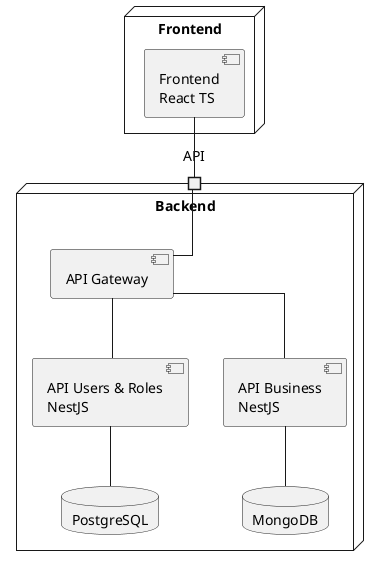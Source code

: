 @startuml architecture
skinparam linetype ortho

node "Frontend" {
  component Client [
    Frontend
    React TS
  ]
}

node "Backend" {
  component APIGateway [
    API Gateway
  ]

  component APIUsers [
    API Users & Roles
    NestJS
  ]
  database "PostgreSQL"

  component APIBusiness [
    API Business
    NestJS
  ]
  database "MongoDB"

  port API
  API -- [APIGateway]
  [APIGateway] -- [APIUsers]
  [APIGateway] -- [APIBusiness]
  [APIUsers] -- [PostgreSQL]
  [APIBusiness] -- [MongoDB]
}

Client -- [API]

@enduml